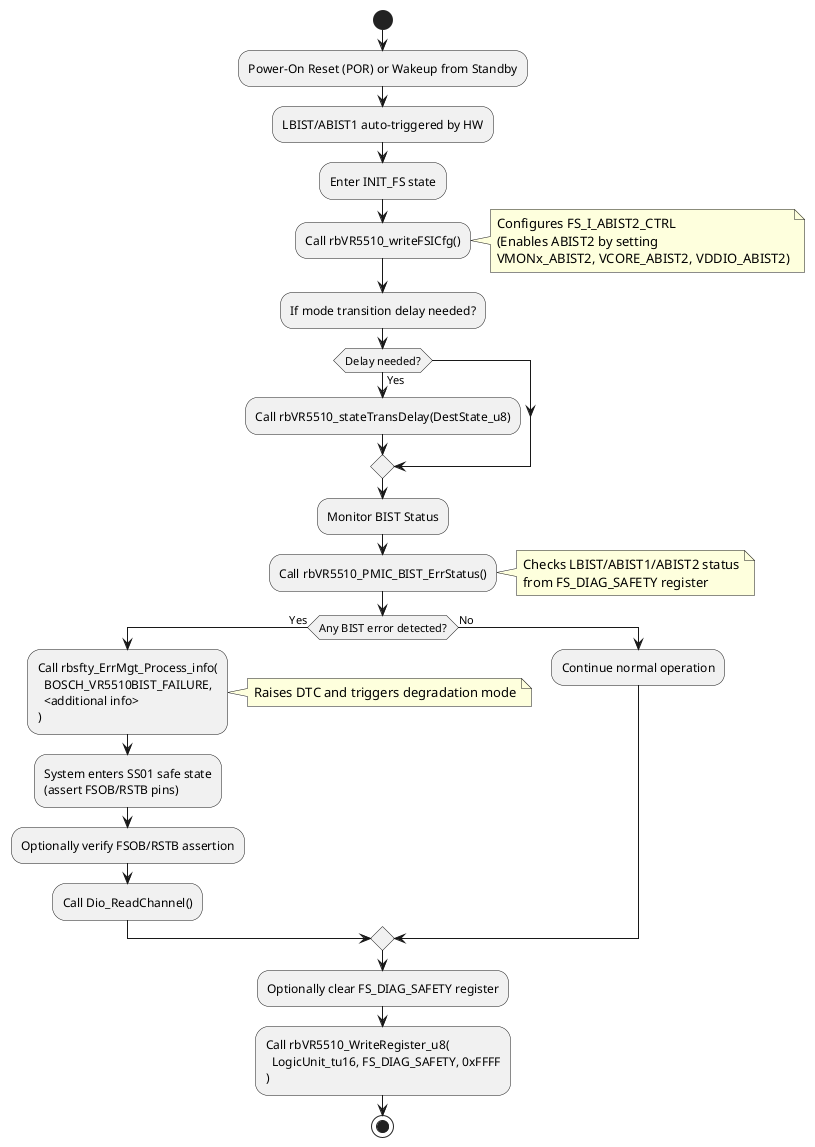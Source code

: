 @startuml
|SW_Main|
 
start
 
:Power-On Reset (POR) or Wakeup from Standby;
 
:LBIST/ABIST1 auto-triggered by HW;
 
:Enter INIT_FS state;
 
:Call rbVR5510_writeFSICfg();
note right: Configures FS_I_ABIST2_CTRL\n(Enables ABIST2 by setting\nVMONx_ABIST2, VCORE_ABIST2, VDDIO_ABIST2)
 
:If mode transition delay needed?;
if (Delay needed?) then (Yes)
  :Call rbVR5510_stateTransDelay(DestState_u8);
endif
 
:Monitor BIST Status;
 
:Call rbVR5510_PMIC_BIST_ErrStatus();
note right: Checks LBIST/ABIST1/ABIST2 status\nfrom FS_DIAG_SAFETY register
 
if (Any BIST error detected?) then (Yes)
  :Call rbsfty_ErrMgt_Process_info(\n  BOSCH_VR5510BIST_FAILURE,\n  <additional info>\n);
  note right: Raises DTC and triggers degradation mode
 
  :System enters SS01 safe state\n(assert FSOB/RSTB pins);
 
  :Optionally verify FSOB/RSTB assertion;
  :Call Dio_ReadChannel();
else (No)
  :Continue normal operation;
endif
 
:Optionally clear FS_DIAG_SAFETY register;
:Call rbVR5510_WriteRegister_u8(\n  LogicUnit_tu16, FS_DIAG_SAFETY, 0xFFFF\n);
 
stop
 
@enduml